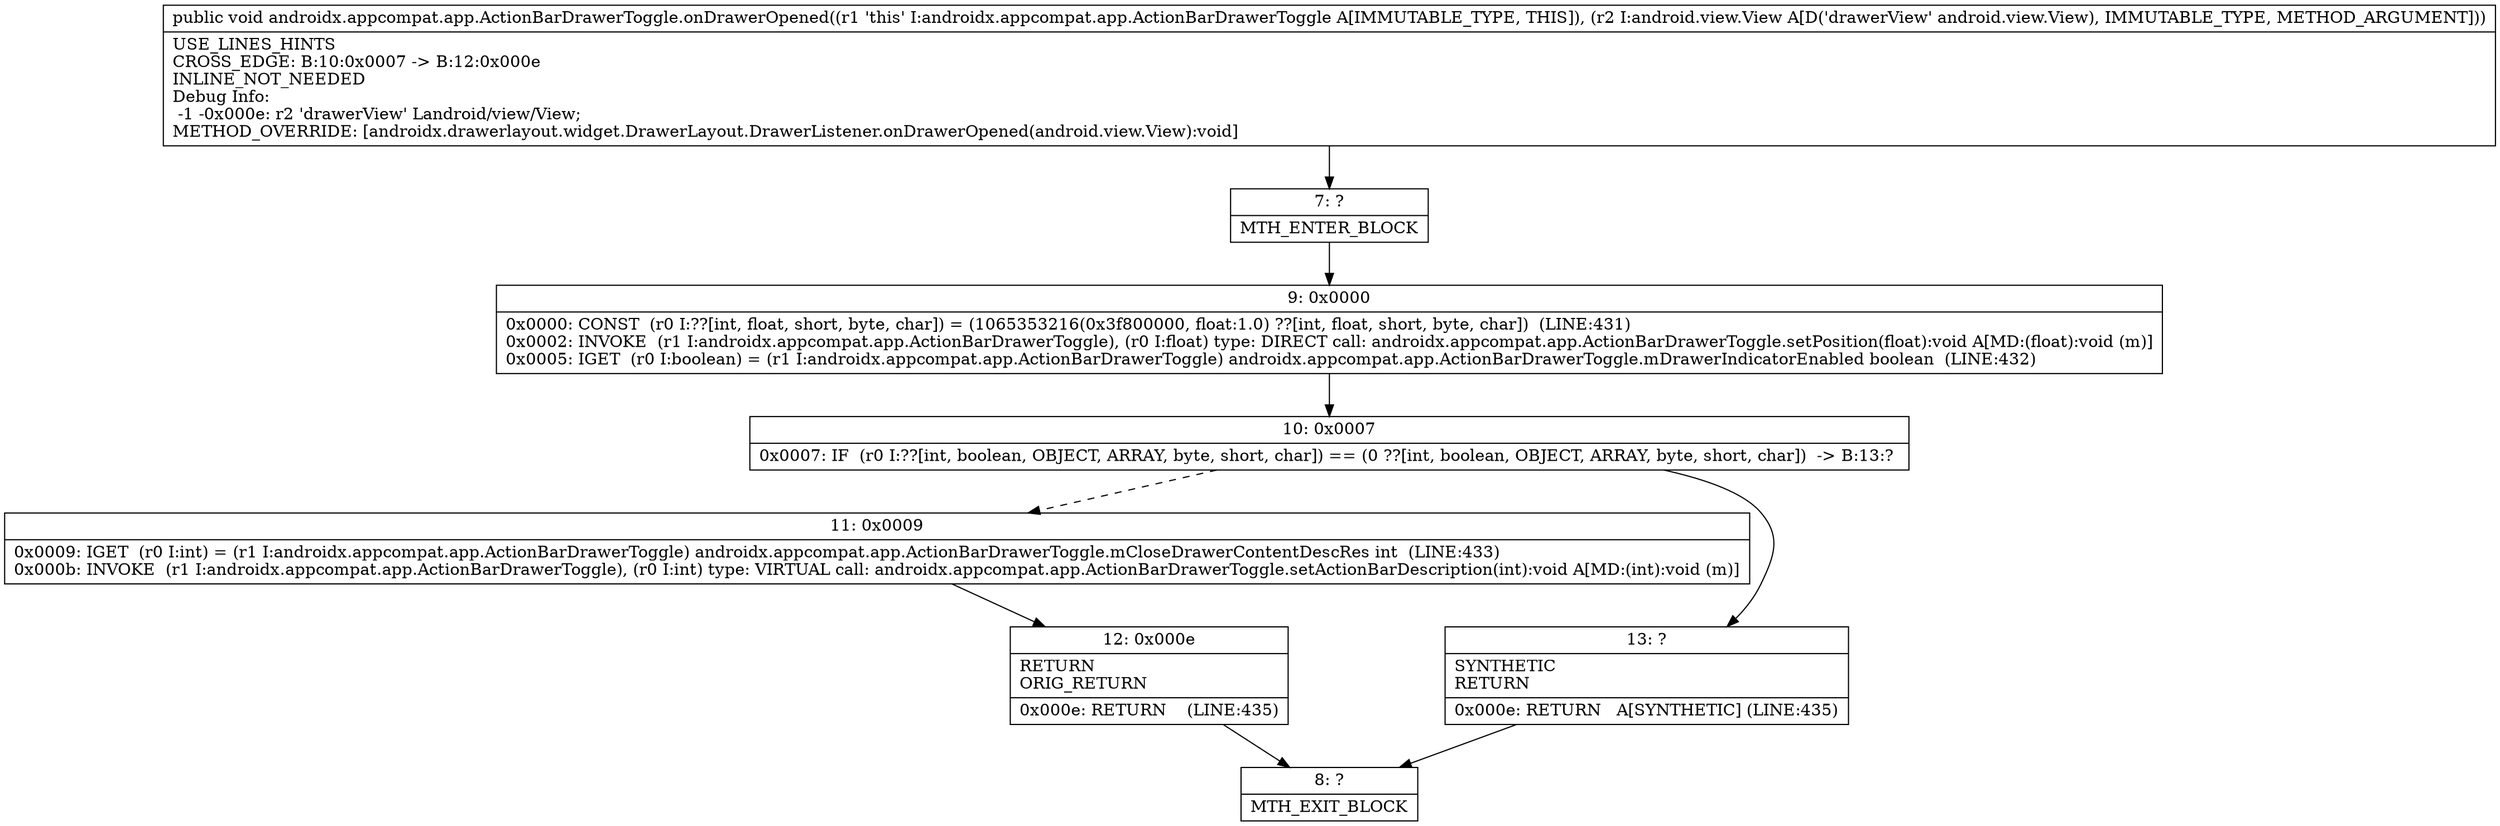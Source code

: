 digraph "CFG forandroidx.appcompat.app.ActionBarDrawerToggle.onDrawerOpened(Landroid\/view\/View;)V" {
Node_7 [shape=record,label="{7\:\ ?|MTH_ENTER_BLOCK\l}"];
Node_9 [shape=record,label="{9\:\ 0x0000|0x0000: CONST  (r0 I:??[int, float, short, byte, char]) = (1065353216(0x3f800000, float:1.0) ??[int, float, short, byte, char])  (LINE:431)\l0x0002: INVOKE  (r1 I:androidx.appcompat.app.ActionBarDrawerToggle), (r0 I:float) type: DIRECT call: androidx.appcompat.app.ActionBarDrawerToggle.setPosition(float):void A[MD:(float):void (m)]\l0x0005: IGET  (r0 I:boolean) = (r1 I:androidx.appcompat.app.ActionBarDrawerToggle) androidx.appcompat.app.ActionBarDrawerToggle.mDrawerIndicatorEnabled boolean  (LINE:432)\l}"];
Node_10 [shape=record,label="{10\:\ 0x0007|0x0007: IF  (r0 I:??[int, boolean, OBJECT, ARRAY, byte, short, char]) == (0 ??[int, boolean, OBJECT, ARRAY, byte, short, char])  \-\> B:13:? \l}"];
Node_11 [shape=record,label="{11\:\ 0x0009|0x0009: IGET  (r0 I:int) = (r1 I:androidx.appcompat.app.ActionBarDrawerToggle) androidx.appcompat.app.ActionBarDrawerToggle.mCloseDrawerContentDescRes int  (LINE:433)\l0x000b: INVOKE  (r1 I:androidx.appcompat.app.ActionBarDrawerToggle), (r0 I:int) type: VIRTUAL call: androidx.appcompat.app.ActionBarDrawerToggle.setActionBarDescription(int):void A[MD:(int):void (m)]\l}"];
Node_12 [shape=record,label="{12\:\ 0x000e|RETURN\lORIG_RETURN\l|0x000e: RETURN    (LINE:435)\l}"];
Node_8 [shape=record,label="{8\:\ ?|MTH_EXIT_BLOCK\l}"];
Node_13 [shape=record,label="{13\:\ ?|SYNTHETIC\lRETURN\l|0x000e: RETURN   A[SYNTHETIC] (LINE:435)\l}"];
MethodNode[shape=record,label="{public void androidx.appcompat.app.ActionBarDrawerToggle.onDrawerOpened((r1 'this' I:androidx.appcompat.app.ActionBarDrawerToggle A[IMMUTABLE_TYPE, THIS]), (r2 I:android.view.View A[D('drawerView' android.view.View), IMMUTABLE_TYPE, METHOD_ARGUMENT]))  | USE_LINES_HINTS\lCROSS_EDGE: B:10:0x0007 \-\> B:12:0x000e\lINLINE_NOT_NEEDED\lDebug Info:\l  \-1 \-0x000e: r2 'drawerView' Landroid\/view\/View;\lMETHOD_OVERRIDE: [androidx.drawerlayout.widget.DrawerLayout.DrawerListener.onDrawerOpened(android.view.View):void]\l}"];
MethodNode -> Node_7;Node_7 -> Node_9;
Node_9 -> Node_10;
Node_10 -> Node_11[style=dashed];
Node_10 -> Node_13;
Node_11 -> Node_12;
Node_12 -> Node_8;
Node_13 -> Node_8;
}

